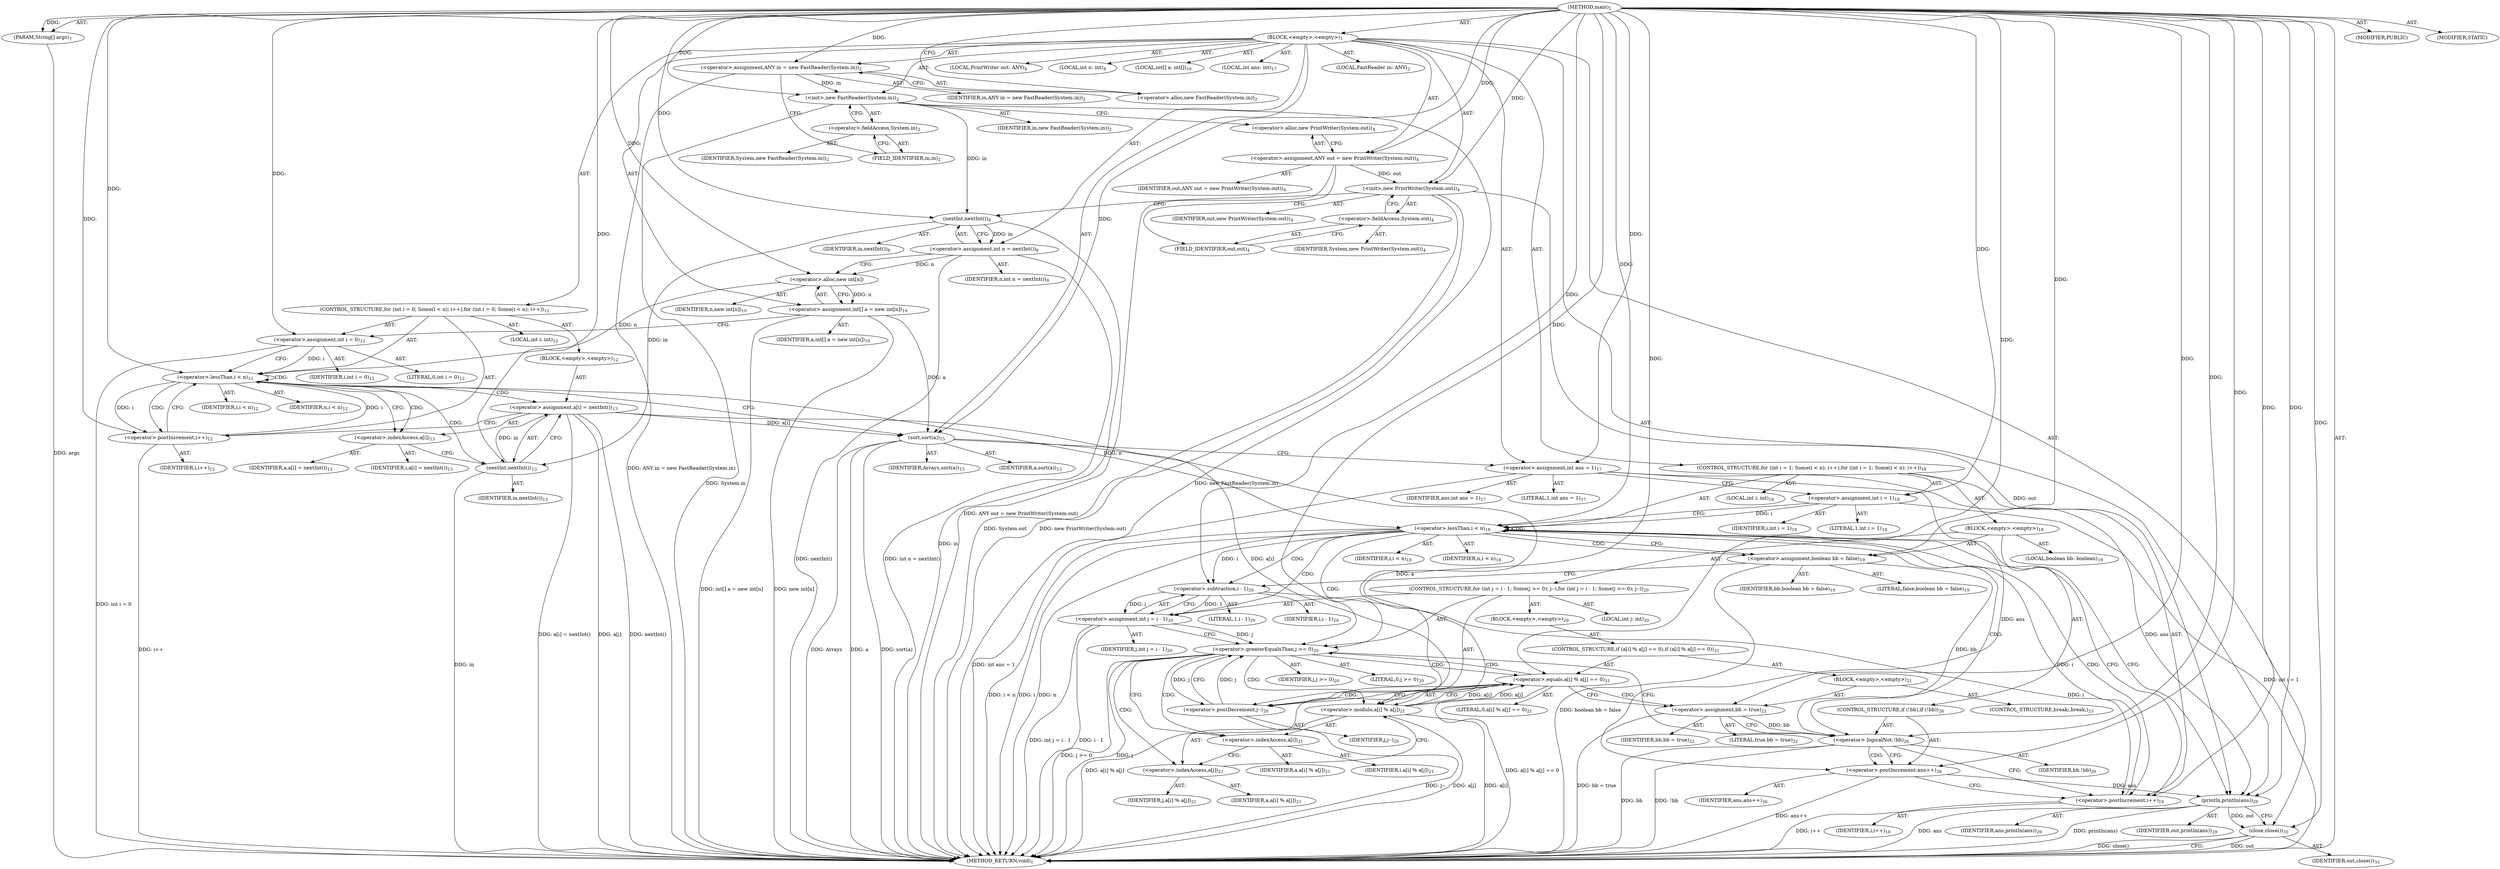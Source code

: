 digraph "main" {  
"21" [label = <(METHOD,main)<SUB>1</SUB>> ]
"22" [label = <(PARAM,String[] args)<SUB>1</SUB>> ]
"23" [label = <(BLOCK,&lt;empty&gt;,&lt;empty&gt;)<SUB>1</SUB>> ]
"4" [label = <(LOCAL,FastReader in: ANY)<SUB>2</SUB>> ]
"24" [label = <(&lt;operator&gt;.assignment,ANY in = new FastReader(System.in))<SUB>2</SUB>> ]
"25" [label = <(IDENTIFIER,in,ANY in = new FastReader(System.in))<SUB>2</SUB>> ]
"26" [label = <(&lt;operator&gt;.alloc,new FastReader(System.in))<SUB>2</SUB>> ]
"27" [label = <(&lt;init&gt;,new FastReader(System.in))<SUB>2</SUB>> ]
"3" [label = <(IDENTIFIER,in,new FastReader(System.in))<SUB>2</SUB>> ]
"28" [label = <(&lt;operator&gt;.fieldAccess,System.in)<SUB>2</SUB>> ]
"29" [label = <(IDENTIFIER,System,new FastReader(System.in))<SUB>2</SUB>> ]
"30" [label = <(FIELD_IDENTIFIER,in,in)<SUB>2</SUB>> ]
"6" [label = <(LOCAL,PrintWriter out: ANY)<SUB>4</SUB>> ]
"31" [label = <(&lt;operator&gt;.assignment,ANY out = new PrintWriter(System.out))<SUB>4</SUB>> ]
"32" [label = <(IDENTIFIER,out,ANY out = new PrintWriter(System.out))<SUB>4</SUB>> ]
"33" [label = <(&lt;operator&gt;.alloc,new PrintWriter(System.out))<SUB>4</SUB>> ]
"34" [label = <(&lt;init&gt;,new PrintWriter(System.out))<SUB>4</SUB>> ]
"5" [label = <(IDENTIFIER,out,new PrintWriter(System.out))<SUB>4</SUB>> ]
"35" [label = <(&lt;operator&gt;.fieldAccess,System.out)<SUB>4</SUB>> ]
"36" [label = <(IDENTIFIER,System,new PrintWriter(System.out))<SUB>4</SUB>> ]
"37" [label = <(FIELD_IDENTIFIER,out,out)<SUB>4</SUB>> ]
"38" [label = <(LOCAL,int n: int)<SUB>8</SUB>> ]
"39" [label = <(&lt;operator&gt;.assignment,int n = nextInt())<SUB>8</SUB>> ]
"40" [label = <(IDENTIFIER,n,int n = nextInt())<SUB>8</SUB>> ]
"41" [label = <(nextInt,nextInt())<SUB>8</SUB>> ]
"42" [label = <(IDENTIFIER,in,nextInt())<SUB>8</SUB>> ]
"43" [label = <(LOCAL,int[] a: int[])<SUB>10</SUB>> ]
"44" [label = <(&lt;operator&gt;.assignment,int[] a = new int[n])<SUB>10</SUB>> ]
"45" [label = <(IDENTIFIER,a,int[] a = new int[n])<SUB>10</SUB>> ]
"46" [label = <(&lt;operator&gt;.alloc,new int[n])> ]
"47" [label = <(IDENTIFIER,n,new int[n])<SUB>10</SUB>> ]
"48" [label = <(CONTROL_STRUCTURE,for (int i = 0; Some(i &lt; n); i++),for (int i = 0; Some(i &lt; n); i++))<SUB>12</SUB>> ]
"49" [label = <(LOCAL,int i: int)<SUB>12</SUB>> ]
"50" [label = <(&lt;operator&gt;.assignment,int i = 0)<SUB>12</SUB>> ]
"51" [label = <(IDENTIFIER,i,int i = 0)<SUB>12</SUB>> ]
"52" [label = <(LITERAL,0,int i = 0)<SUB>12</SUB>> ]
"53" [label = <(&lt;operator&gt;.lessThan,i &lt; n)<SUB>12</SUB>> ]
"54" [label = <(IDENTIFIER,i,i &lt; n)<SUB>12</SUB>> ]
"55" [label = <(IDENTIFIER,n,i &lt; n)<SUB>12</SUB>> ]
"56" [label = <(&lt;operator&gt;.postIncrement,i++)<SUB>12</SUB>> ]
"57" [label = <(IDENTIFIER,i,i++)<SUB>12</SUB>> ]
"58" [label = <(BLOCK,&lt;empty&gt;,&lt;empty&gt;)<SUB>12</SUB>> ]
"59" [label = <(&lt;operator&gt;.assignment,a[i] = nextInt())<SUB>13</SUB>> ]
"60" [label = <(&lt;operator&gt;.indexAccess,a[i])<SUB>13</SUB>> ]
"61" [label = <(IDENTIFIER,a,a[i] = nextInt())<SUB>13</SUB>> ]
"62" [label = <(IDENTIFIER,i,a[i] = nextInt())<SUB>13</SUB>> ]
"63" [label = <(nextInt,nextInt())<SUB>13</SUB>> ]
"64" [label = <(IDENTIFIER,in,nextInt())<SUB>13</SUB>> ]
"65" [label = <(sort,sort(a))<SUB>15</SUB>> ]
"66" [label = <(IDENTIFIER,Arrays,sort(a))<SUB>15</SUB>> ]
"67" [label = <(IDENTIFIER,a,sort(a))<SUB>15</SUB>> ]
"68" [label = <(LOCAL,int ans: int)<SUB>17</SUB>> ]
"69" [label = <(&lt;operator&gt;.assignment,int ans = 1)<SUB>17</SUB>> ]
"70" [label = <(IDENTIFIER,ans,int ans = 1)<SUB>17</SUB>> ]
"71" [label = <(LITERAL,1,int ans = 1)<SUB>17</SUB>> ]
"72" [label = <(CONTROL_STRUCTURE,for (int i = 1; Some(i &lt; n); i++),for (int i = 1; Some(i &lt; n); i++))<SUB>18</SUB>> ]
"73" [label = <(LOCAL,int i: int)<SUB>18</SUB>> ]
"74" [label = <(&lt;operator&gt;.assignment,int i = 1)<SUB>18</SUB>> ]
"75" [label = <(IDENTIFIER,i,int i = 1)<SUB>18</SUB>> ]
"76" [label = <(LITERAL,1,int i = 1)<SUB>18</SUB>> ]
"77" [label = <(&lt;operator&gt;.lessThan,i &lt; n)<SUB>18</SUB>> ]
"78" [label = <(IDENTIFIER,i,i &lt; n)<SUB>18</SUB>> ]
"79" [label = <(IDENTIFIER,n,i &lt; n)<SUB>18</SUB>> ]
"80" [label = <(&lt;operator&gt;.postIncrement,i++)<SUB>18</SUB>> ]
"81" [label = <(IDENTIFIER,i,i++)<SUB>18</SUB>> ]
"82" [label = <(BLOCK,&lt;empty&gt;,&lt;empty&gt;)<SUB>18</SUB>> ]
"83" [label = <(LOCAL,boolean bb: boolean)<SUB>19</SUB>> ]
"84" [label = <(&lt;operator&gt;.assignment,boolean bb = false)<SUB>19</SUB>> ]
"85" [label = <(IDENTIFIER,bb,boolean bb = false)<SUB>19</SUB>> ]
"86" [label = <(LITERAL,false,boolean bb = false)<SUB>19</SUB>> ]
"87" [label = <(CONTROL_STRUCTURE,for (int j = i - 1; Some(j &gt;= 0); j--),for (int j = i - 1; Some(j &gt;= 0); j--))<SUB>20</SUB>> ]
"88" [label = <(LOCAL,int j: int)<SUB>20</SUB>> ]
"89" [label = <(&lt;operator&gt;.assignment,int j = i - 1)<SUB>20</SUB>> ]
"90" [label = <(IDENTIFIER,j,int j = i - 1)<SUB>20</SUB>> ]
"91" [label = <(&lt;operator&gt;.subtraction,i - 1)<SUB>20</SUB>> ]
"92" [label = <(IDENTIFIER,i,i - 1)<SUB>20</SUB>> ]
"93" [label = <(LITERAL,1,i - 1)<SUB>20</SUB>> ]
"94" [label = <(&lt;operator&gt;.greaterEqualsThan,j &gt;= 0)<SUB>20</SUB>> ]
"95" [label = <(IDENTIFIER,j,j &gt;= 0)<SUB>20</SUB>> ]
"96" [label = <(LITERAL,0,j &gt;= 0)<SUB>20</SUB>> ]
"97" [label = <(&lt;operator&gt;.postDecrement,j--)<SUB>20</SUB>> ]
"98" [label = <(IDENTIFIER,j,j--)<SUB>20</SUB>> ]
"99" [label = <(BLOCK,&lt;empty&gt;,&lt;empty&gt;)<SUB>20</SUB>> ]
"100" [label = <(CONTROL_STRUCTURE,if (a[i] % a[j] == 0),if (a[i] % a[j] == 0))<SUB>21</SUB>> ]
"101" [label = <(&lt;operator&gt;.equals,a[i] % a[j] == 0)<SUB>21</SUB>> ]
"102" [label = <(&lt;operator&gt;.modulo,a[i] % a[j])<SUB>21</SUB>> ]
"103" [label = <(&lt;operator&gt;.indexAccess,a[i])<SUB>21</SUB>> ]
"104" [label = <(IDENTIFIER,a,a[i] % a[j])<SUB>21</SUB>> ]
"105" [label = <(IDENTIFIER,i,a[i] % a[j])<SUB>21</SUB>> ]
"106" [label = <(&lt;operator&gt;.indexAccess,a[j])<SUB>21</SUB>> ]
"107" [label = <(IDENTIFIER,a,a[i] % a[j])<SUB>21</SUB>> ]
"108" [label = <(IDENTIFIER,j,a[i] % a[j])<SUB>21</SUB>> ]
"109" [label = <(LITERAL,0,a[i] % a[j] == 0)<SUB>21</SUB>> ]
"110" [label = <(BLOCK,&lt;empty&gt;,&lt;empty&gt;)<SUB>21</SUB>> ]
"111" [label = <(&lt;operator&gt;.assignment,bb = true)<SUB>22</SUB>> ]
"112" [label = <(IDENTIFIER,bb,bb = true)<SUB>22</SUB>> ]
"113" [label = <(LITERAL,true,bb = true)<SUB>22</SUB>> ]
"114" [label = <(CONTROL_STRUCTURE,break;,break;)<SUB>23</SUB>> ]
"115" [label = <(CONTROL_STRUCTURE,if (!bb),if (!bb))<SUB>26</SUB>> ]
"116" [label = <(&lt;operator&gt;.logicalNot,!bb)<SUB>26</SUB>> ]
"117" [label = <(IDENTIFIER,bb,!bb)<SUB>26</SUB>> ]
"118" [label = <(&lt;operator&gt;.postIncrement,ans++)<SUB>26</SUB>> ]
"119" [label = <(IDENTIFIER,ans,ans++)<SUB>26</SUB>> ]
"120" [label = <(println,println(ans))<SUB>29</SUB>> ]
"121" [label = <(IDENTIFIER,out,println(ans))<SUB>29</SUB>> ]
"122" [label = <(IDENTIFIER,ans,println(ans))<SUB>29</SUB>> ]
"123" [label = <(close,close())<SUB>35</SUB>> ]
"124" [label = <(IDENTIFIER,out,close())<SUB>35</SUB>> ]
"125" [label = <(MODIFIER,PUBLIC)> ]
"126" [label = <(MODIFIER,STATIC)> ]
"127" [label = <(METHOD_RETURN,void)<SUB>1</SUB>> ]
  "21" -> "22"  [ label = "AST: "] 
  "21" -> "23"  [ label = "AST: "] 
  "21" -> "125"  [ label = "AST: "] 
  "21" -> "126"  [ label = "AST: "] 
  "21" -> "127"  [ label = "AST: "] 
  "23" -> "4"  [ label = "AST: "] 
  "23" -> "24"  [ label = "AST: "] 
  "23" -> "27"  [ label = "AST: "] 
  "23" -> "6"  [ label = "AST: "] 
  "23" -> "31"  [ label = "AST: "] 
  "23" -> "34"  [ label = "AST: "] 
  "23" -> "38"  [ label = "AST: "] 
  "23" -> "39"  [ label = "AST: "] 
  "23" -> "43"  [ label = "AST: "] 
  "23" -> "44"  [ label = "AST: "] 
  "23" -> "48"  [ label = "AST: "] 
  "23" -> "65"  [ label = "AST: "] 
  "23" -> "68"  [ label = "AST: "] 
  "23" -> "69"  [ label = "AST: "] 
  "23" -> "72"  [ label = "AST: "] 
  "23" -> "120"  [ label = "AST: "] 
  "23" -> "123"  [ label = "AST: "] 
  "24" -> "25"  [ label = "AST: "] 
  "24" -> "26"  [ label = "AST: "] 
  "27" -> "3"  [ label = "AST: "] 
  "27" -> "28"  [ label = "AST: "] 
  "28" -> "29"  [ label = "AST: "] 
  "28" -> "30"  [ label = "AST: "] 
  "31" -> "32"  [ label = "AST: "] 
  "31" -> "33"  [ label = "AST: "] 
  "34" -> "5"  [ label = "AST: "] 
  "34" -> "35"  [ label = "AST: "] 
  "35" -> "36"  [ label = "AST: "] 
  "35" -> "37"  [ label = "AST: "] 
  "39" -> "40"  [ label = "AST: "] 
  "39" -> "41"  [ label = "AST: "] 
  "41" -> "42"  [ label = "AST: "] 
  "44" -> "45"  [ label = "AST: "] 
  "44" -> "46"  [ label = "AST: "] 
  "46" -> "47"  [ label = "AST: "] 
  "48" -> "49"  [ label = "AST: "] 
  "48" -> "50"  [ label = "AST: "] 
  "48" -> "53"  [ label = "AST: "] 
  "48" -> "56"  [ label = "AST: "] 
  "48" -> "58"  [ label = "AST: "] 
  "50" -> "51"  [ label = "AST: "] 
  "50" -> "52"  [ label = "AST: "] 
  "53" -> "54"  [ label = "AST: "] 
  "53" -> "55"  [ label = "AST: "] 
  "56" -> "57"  [ label = "AST: "] 
  "58" -> "59"  [ label = "AST: "] 
  "59" -> "60"  [ label = "AST: "] 
  "59" -> "63"  [ label = "AST: "] 
  "60" -> "61"  [ label = "AST: "] 
  "60" -> "62"  [ label = "AST: "] 
  "63" -> "64"  [ label = "AST: "] 
  "65" -> "66"  [ label = "AST: "] 
  "65" -> "67"  [ label = "AST: "] 
  "69" -> "70"  [ label = "AST: "] 
  "69" -> "71"  [ label = "AST: "] 
  "72" -> "73"  [ label = "AST: "] 
  "72" -> "74"  [ label = "AST: "] 
  "72" -> "77"  [ label = "AST: "] 
  "72" -> "80"  [ label = "AST: "] 
  "72" -> "82"  [ label = "AST: "] 
  "74" -> "75"  [ label = "AST: "] 
  "74" -> "76"  [ label = "AST: "] 
  "77" -> "78"  [ label = "AST: "] 
  "77" -> "79"  [ label = "AST: "] 
  "80" -> "81"  [ label = "AST: "] 
  "82" -> "83"  [ label = "AST: "] 
  "82" -> "84"  [ label = "AST: "] 
  "82" -> "87"  [ label = "AST: "] 
  "82" -> "115"  [ label = "AST: "] 
  "84" -> "85"  [ label = "AST: "] 
  "84" -> "86"  [ label = "AST: "] 
  "87" -> "88"  [ label = "AST: "] 
  "87" -> "89"  [ label = "AST: "] 
  "87" -> "94"  [ label = "AST: "] 
  "87" -> "97"  [ label = "AST: "] 
  "87" -> "99"  [ label = "AST: "] 
  "89" -> "90"  [ label = "AST: "] 
  "89" -> "91"  [ label = "AST: "] 
  "91" -> "92"  [ label = "AST: "] 
  "91" -> "93"  [ label = "AST: "] 
  "94" -> "95"  [ label = "AST: "] 
  "94" -> "96"  [ label = "AST: "] 
  "97" -> "98"  [ label = "AST: "] 
  "99" -> "100"  [ label = "AST: "] 
  "100" -> "101"  [ label = "AST: "] 
  "100" -> "110"  [ label = "AST: "] 
  "101" -> "102"  [ label = "AST: "] 
  "101" -> "109"  [ label = "AST: "] 
  "102" -> "103"  [ label = "AST: "] 
  "102" -> "106"  [ label = "AST: "] 
  "103" -> "104"  [ label = "AST: "] 
  "103" -> "105"  [ label = "AST: "] 
  "106" -> "107"  [ label = "AST: "] 
  "106" -> "108"  [ label = "AST: "] 
  "110" -> "111"  [ label = "AST: "] 
  "110" -> "114"  [ label = "AST: "] 
  "111" -> "112"  [ label = "AST: "] 
  "111" -> "113"  [ label = "AST: "] 
  "115" -> "116"  [ label = "AST: "] 
  "115" -> "118"  [ label = "AST: "] 
  "116" -> "117"  [ label = "AST: "] 
  "118" -> "119"  [ label = "AST: "] 
  "120" -> "121"  [ label = "AST: "] 
  "120" -> "122"  [ label = "AST: "] 
  "123" -> "124"  [ label = "AST: "] 
  "24" -> "30"  [ label = "CFG: "] 
  "27" -> "33"  [ label = "CFG: "] 
  "31" -> "37"  [ label = "CFG: "] 
  "34" -> "41"  [ label = "CFG: "] 
  "39" -> "46"  [ label = "CFG: "] 
  "44" -> "50"  [ label = "CFG: "] 
  "65" -> "69"  [ label = "CFG: "] 
  "69" -> "74"  [ label = "CFG: "] 
  "120" -> "123"  [ label = "CFG: "] 
  "123" -> "127"  [ label = "CFG: "] 
  "26" -> "24"  [ label = "CFG: "] 
  "28" -> "27"  [ label = "CFG: "] 
  "33" -> "31"  [ label = "CFG: "] 
  "35" -> "34"  [ label = "CFG: "] 
  "41" -> "39"  [ label = "CFG: "] 
  "46" -> "44"  [ label = "CFG: "] 
  "50" -> "53"  [ label = "CFG: "] 
  "53" -> "60"  [ label = "CFG: "] 
  "53" -> "65"  [ label = "CFG: "] 
  "56" -> "53"  [ label = "CFG: "] 
  "74" -> "77"  [ label = "CFG: "] 
  "77" -> "84"  [ label = "CFG: "] 
  "77" -> "120"  [ label = "CFG: "] 
  "80" -> "77"  [ label = "CFG: "] 
  "30" -> "28"  [ label = "CFG: "] 
  "37" -> "35"  [ label = "CFG: "] 
  "59" -> "56"  [ label = "CFG: "] 
  "84" -> "91"  [ label = "CFG: "] 
  "60" -> "63"  [ label = "CFG: "] 
  "63" -> "59"  [ label = "CFG: "] 
  "89" -> "94"  [ label = "CFG: "] 
  "94" -> "103"  [ label = "CFG: "] 
  "94" -> "116"  [ label = "CFG: "] 
  "97" -> "94"  [ label = "CFG: "] 
  "116" -> "118"  [ label = "CFG: "] 
  "116" -> "80"  [ label = "CFG: "] 
  "118" -> "80"  [ label = "CFG: "] 
  "91" -> "89"  [ label = "CFG: "] 
  "101" -> "111"  [ label = "CFG: "] 
  "101" -> "97"  [ label = "CFG: "] 
  "102" -> "101"  [ label = "CFG: "] 
  "111" -> "116"  [ label = "CFG: "] 
  "103" -> "106"  [ label = "CFG: "] 
  "106" -> "102"  [ label = "CFG: "] 
  "21" -> "26"  [ label = "CFG: "] 
  "22" -> "127"  [ label = "DDG: args"] 
  "24" -> "127"  [ label = "DDG: ANY in = new FastReader(System.in)"] 
  "27" -> "127"  [ label = "DDG: System.in"] 
  "27" -> "127"  [ label = "DDG: new FastReader(System.in)"] 
  "31" -> "127"  [ label = "DDG: ANY out = new PrintWriter(System.out)"] 
  "34" -> "127"  [ label = "DDG: System.out"] 
  "34" -> "127"  [ label = "DDG: new PrintWriter(System.out)"] 
  "41" -> "127"  [ label = "DDG: in"] 
  "39" -> "127"  [ label = "DDG: nextInt()"] 
  "39" -> "127"  [ label = "DDG: int n = nextInt()"] 
  "44" -> "127"  [ label = "DDG: new int[n]"] 
  "44" -> "127"  [ label = "DDG: int[] a = new int[n]"] 
  "50" -> "127"  [ label = "DDG: int i = 0"] 
  "65" -> "127"  [ label = "DDG: a"] 
  "65" -> "127"  [ label = "DDG: sort(a)"] 
  "69" -> "127"  [ label = "DDG: int ans = 1"] 
  "74" -> "127"  [ label = "DDG: int i = 1"] 
  "77" -> "127"  [ label = "DDG: i"] 
  "77" -> "127"  [ label = "DDG: n"] 
  "77" -> "127"  [ label = "DDG: i &lt; n"] 
  "120" -> "127"  [ label = "DDG: ans"] 
  "120" -> "127"  [ label = "DDG: println(ans)"] 
  "123" -> "127"  [ label = "DDG: out"] 
  "123" -> "127"  [ label = "DDG: close()"] 
  "84" -> "127"  [ label = "DDG: boolean bb = false"] 
  "89" -> "127"  [ label = "DDG: i - 1"] 
  "89" -> "127"  [ label = "DDG: int j = i - 1"] 
  "94" -> "127"  [ label = "DDG: j"] 
  "94" -> "127"  [ label = "DDG: j &gt;= 0"] 
  "102" -> "127"  [ label = "DDG: a[i]"] 
  "102" -> "127"  [ label = "DDG: a[j]"] 
  "101" -> "127"  [ label = "DDG: a[i] % a[j]"] 
  "101" -> "127"  [ label = "DDG: a[i] % a[j] == 0"] 
  "97" -> "127"  [ label = "DDG: j--"] 
  "111" -> "127"  [ label = "DDG: bb = true"] 
  "116" -> "127"  [ label = "DDG: bb"] 
  "116" -> "127"  [ label = "DDG: !bb"] 
  "118" -> "127"  [ label = "DDG: ans++"] 
  "80" -> "127"  [ label = "DDG: i++"] 
  "59" -> "127"  [ label = "DDG: a[i]"] 
  "63" -> "127"  [ label = "DDG: in"] 
  "59" -> "127"  [ label = "DDG: nextInt()"] 
  "59" -> "127"  [ label = "DDG: a[i] = nextInt()"] 
  "56" -> "127"  [ label = "DDG: i++"] 
  "65" -> "127"  [ label = "DDG: Arrays"] 
  "21" -> "22"  [ label = "DDG: "] 
  "21" -> "24"  [ label = "DDG: "] 
  "21" -> "31"  [ label = "DDG: "] 
  "41" -> "39"  [ label = "DDG: in"] 
  "46" -> "44"  [ label = "DDG: n"] 
  "21" -> "69"  [ label = "DDG: "] 
  "24" -> "27"  [ label = "DDG: in"] 
  "21" -> "27"  [ label = "DDG: "] 
  "31" -> "34"  [ label = "DDG: out"] 
  "21" -> "34"  [ label = "DDG: "] 
  "21" -> "50"  [ label = "DDG: "] 
  "21" -> "65"  [ label = "DDG: "] 
  "44" -> "65"  [ label = "DDG: a"] 
  "59" -> "65"  [ label = "DDG: a[i]"] 
  "21" -> "74"  [ label = "DDG: "] 
  "34" -> "120"  [ label = "DDG: out"] 
  "21" -> "120"  [ label = "DDG: "] 
  "69" -> "120"  [ label = "DDG: ans"] 
  "118" -> "120"  [ label = "DDG: ans"] 
  "120" -> "123"  [ label = "DDG: out"] 
  "21" -> "123"  [ label = "DDG: "] 
  "27" -> "41"  [ label = "DDG: in"] 
  "21" -> "41"  [ label = "DDG: "] 
  "39" -> "46"  [ label = "DDG: n"] 
  "21" -> "46"  [ label = "DDG: "] 
  "50" -> "53"  [ label = "DDG: i"] 
  "56" -> "53"  [ label = "DDG: i"] 
  "21" -> "53"  [ label = "DDG: "] 
  "46" -> "53"  [ label = "DDG: n"] 
  "53" -> "56"  [ label = "DDG: i"] 
  "21" -> "56"  [ label = "DDG: "] 
  "63" -> "59"  [ label = "DDG: in"] 
  "74" -> "77"  [ label = "DDG: i"] 
  "80" -> "77"  [ label = "DDG: i"] 
  "21" -> "77"  [ label = "DDG: "] 
  "53" -> "77"  [ label = "DDG: n"] 
  "91" -> "80"  [ label = "DDG: i"] 
  "21" -> "80"  [ label = "DDG: "] 
  "21" -> "84"  [ label = "DDG: "] 
  "91" -> "89"  [ label = "DDG: i"] 
  "91" -> "89"  [ label = "DDG: 1"] 
  "41" -> "63"  [ label = "DDG: in"] 
  "21" -> "63"  [ label = "DDG: "] 
  "89" -> "94"  [ label = "DDG: j"] 
  "97" -> "94"  [ label = "DDG: j"] 
  "21" -> "94"  [ label = "DDG: "] 
  "94" -> "97"  [ label = "DDG: j"] 
  "21" -> "97"  [ label = "DDG: "] 
  "84" -> "116"  [ label = "DDG: bb"] 
  "111" -> "116"  [ label = "DDG: bb"] 
  "21" -> "116"  [ label = "DDG: "] 
  "69" -> "118"  [ label = "DDG: ans"] 
  "21" -> "118"  [ label = "DDG: "] 
  "77" -> "91"  [ label = "DDG: i"] 
  "21" -> "91"  [ label = "DDG: "] 
  "102" -> "101"  [ label = "DDG: a[i]"] 
  "102" -> "101"  [ label = "DDG: a[j]"] 
  "21" -> "101"  [ label = "DDG: "] 
  "21" -> "111"  [ label = "DDG: "] 
  "65" -> "102"  [ label = "DDG: a"] 
  "59" -> "102"  [ label = "DDG: a[i]"] 
  "53" -> "60"  [ label = "CDG: "] 
  "53" -> "53"  [ label = "CDG: "] 
  "53" -> "56"  [ label = "CDG: "] 
  "53" -> "63"  [ label = "CDG: "] 
  "53" -> "59"  [ label = "CDG: "] 
  "77" -> "80"  [ label = "CDG: "] 
  "77" -> "94"  [ label = "CDG: "] 
  "77" -> "77"  [ label = "CDG: "] 
  "77" -> "89"  [ label = "CDG: "] 
  "77" -> "116"  [ label = "CDG: "] 
  "77" -> "84"  [ label = "CDG: "] 
  "77" -> "91"  [ label = "CDG: "] 
  "94" -> "102"  [ label = "CDG: "] 
  "94" -> "103"  [ label = "CDG: "] 
  "94" -> "106"  [ label = "CDG: "] 
  "94" -> "101"  [ label = "CDG: "] 
  "116" -> "118"  [ label = "CDG: "] 
  "101" -> "94"  [ label = "CDG: "] 
  "101" -> "97"  [ label = "CDG: "] 
  "101" -> "111"  [ label = "CDG: "] 
}
